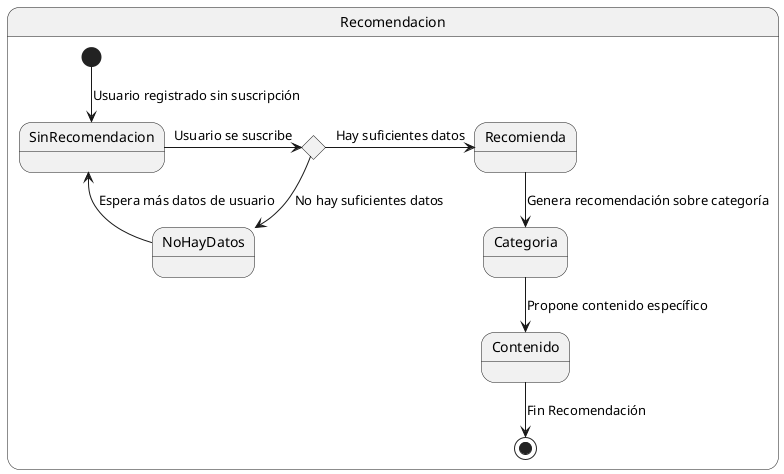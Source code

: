 @startuml

state Recomendacion {
  [*] --> SinRecomendacion : Usuario registrado sin suscripción
  
  state rombo <<choice>>

  SinRecomendacion -r-> rombo : Usuario se suscribe
  Recomienda <-r- rombo : Hay suficientes datos
  NoHayDatos <-r- rombo : No hay suficientes datos

  Recomienda --> Categoria : Genera recomendación sobre categoría
  Categoria --> Contenido : Propone contenido específico
  Contenido --> [*] : Fin Recomendación

  NoHayDatos --> SinRecomendacion : Espera más datos de usuario
}

@enduml
